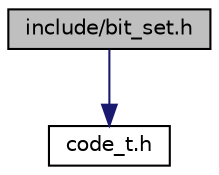 digraph "include/bit_set.h"
{
  edge [fontname="Helvetica",fontsize="10",labelfontname="Helvetica",labelfontsize="10"];
  node [fontname="Helvetica",fontsize="10",shape=record];
  Node1 [label="include/bit_set.h",height=0.2,width=0.4,color="black", fillcolor="grey75", style="filled" fontcolor="black"];
  Node1 -> Node2 [color="midnightblue",fontsize="10",style="solid",fontname="Helvetica"];
  Node2 [label="code_t.h",height=0.2,width=0.4,color="black", fillcolor="white", style="filled",URL="$code__t_8h.html",tooltip="Determines huffman code type. "];
}
